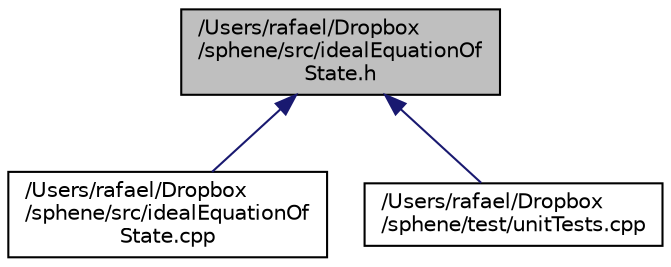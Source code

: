 digraph "/Users/rafael/Dropbox/sphene/src/idealEquationOfState.h"
{
  edge [fontname="Helvetica",fontsize="10",labelfontname="Helvetica",labelfontsize="10"];
  node [fontname="Helvetica",fontsize="10",shape=record];
  Node1 [label="/Users/rafael/Dropbox\l/sphene/src/idealEquationOf\lState.h",height=0.2,width=0.4,color="black", fillcolor="grey75", style="filled", fontcolor="black"];
  Node1 -> Node2 [dir="back",color="midnightblue",fontsize="10",style="solid",fontname="Helvetica"];
  Node2 [label="/Users/rafael/Dropbox\l/sphene/src/idealEquationOf\lState.cpp",height=0.2,width=0.4,color="black", fillcolor="white", style="filled",URL="$db/d31/idealEquationOfState_8cpp.html"];
  Node1 -> Node3 [dir="back",color="midnightblue",fontsize="10",style="solid",fontname="Helvetica"];
  Node3 [label="/Users/rafael/Dropbox\l/sphene/test/unitTests.cpp",height=0.2,width=0.4,color="black", fillcolor="white", style="filled",URL="$d4/d2f/unitTests_8cpp.html"];
}
